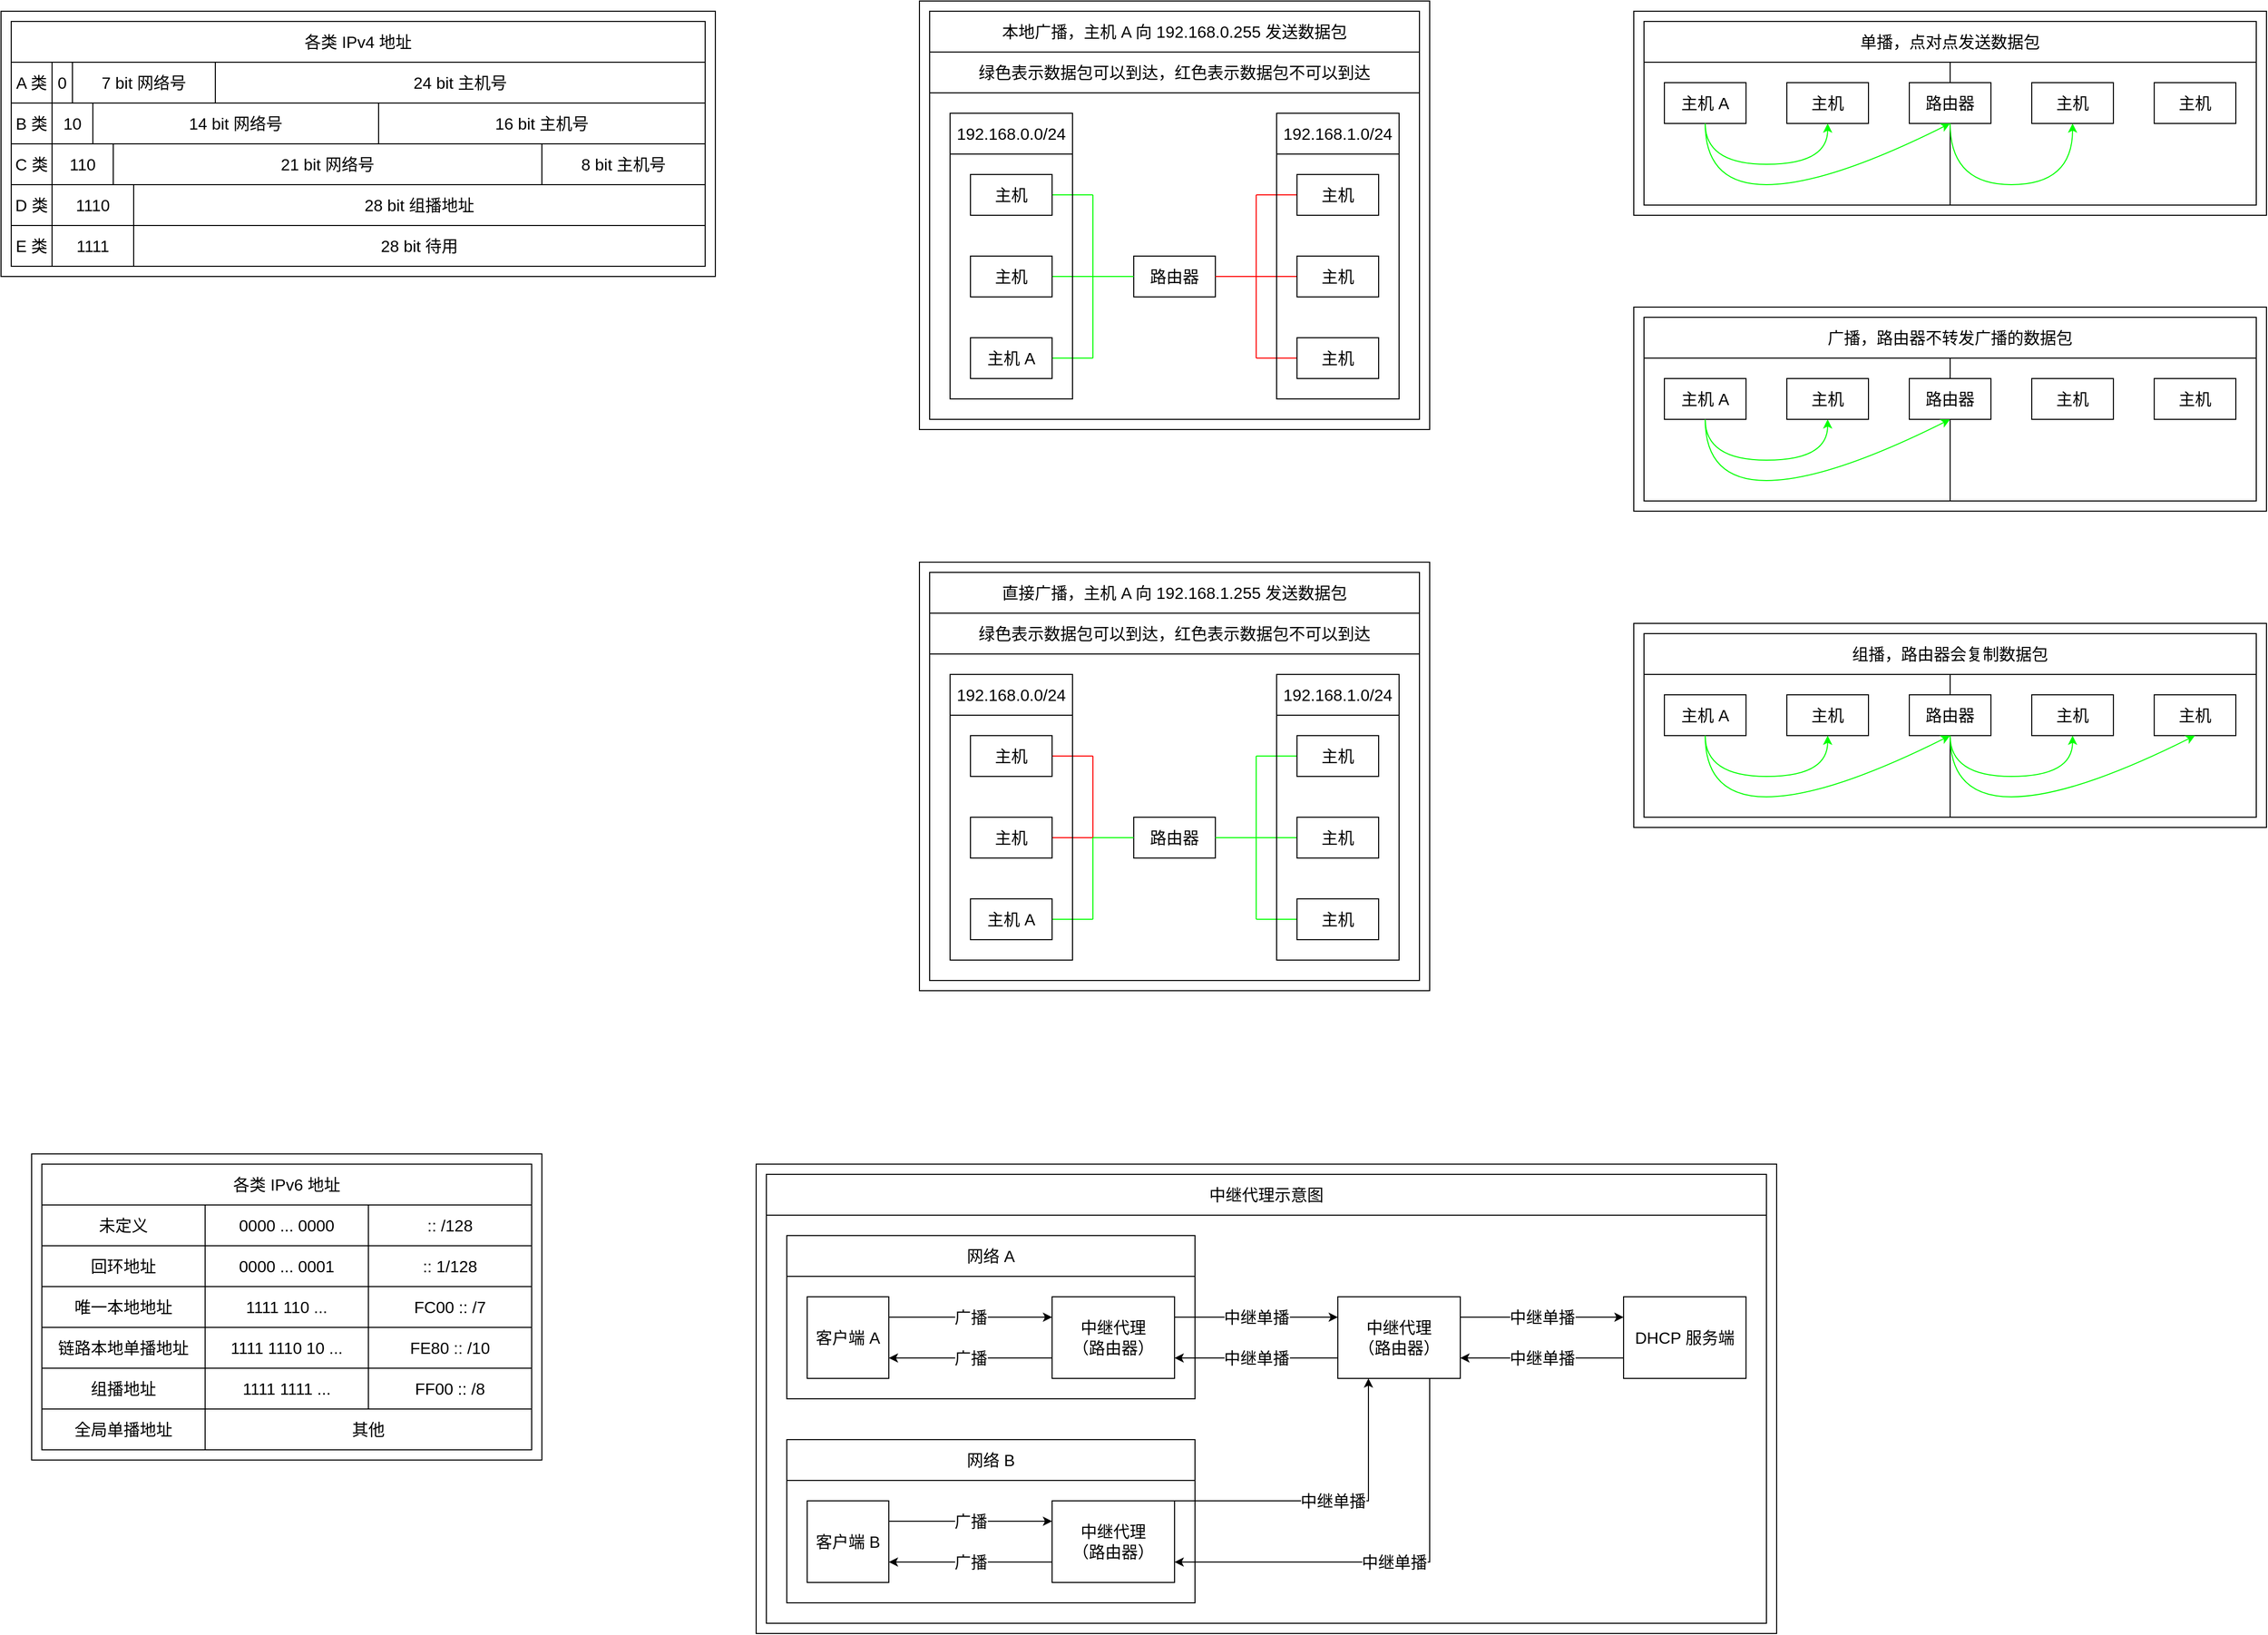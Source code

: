 <mxfile version="17.4.2" type="device"><diagram id="GhtB-NAzL1itoP4KqRlL" name="第 1 页"><mxGraphModel dx="3520" dy="2108" grid="1" gridSize="10" guides="0" tooltips="1" connect="1" arrows="0" fold="1" page="1" pageScale="1" pageWidth="827" pageHeight="1169" math="0" shadow="0"><root><mxCell id="0"/><mxCell id="1" parent="0"/><mxCell id="u9_zb3avpp84Uz7TT1_J-2" value="" style="group" vertex="1" connectable="0" parent="1"><mxGeometry x="190" y="220" width="700" height="260" as="geometry"/></mxCell><mxCell id="u9_zb3avpp84Uz7TT1_J-1" value="" style="rounded=0;whiteSpace=wrap;html=1;fillColor=none;container=0;" vertex="1" parent="u9_zb3avpp84Uz7TT1_J-2"><mxGeometry width="700" height="260" as="geometry"/></mxCell><mxCell id="EKINUsCX8zkzYCzQzWLF-9" value="0" style="rounded=0;whiteSpace=wrap;html=1;fontSize=16;strokeColor=default;container=0;" parent="u9_zb3avpp84Uz7TT1_J-2" vertex="1"><mxGeometry x="50" y="50" width="20" height="40" as="geometry"/></mxCell><mxCell id="EKINUsCX8zkzYCzQzWLF-10" value="7 bit 网络号" style="rounded=0;whiteSpace=wrap;html=1;fontSize=16;strokeColor=default;container=0;" parent="u9_zb3avpp84Uz7TT1_J-2" vertex="1"><mxGeometry x="70" y="50" width="140" height="40" as="geometry"/></mxCell><mxCell id="EKINUsCX8zkzYCzQzWLF-11" value="24 bit 主机号" style="rounded=0;whiteSpace=wrap;html=1;fontSize=16;strokeColor=default;container=0;" parent="u9_zb3avpp84Uz7TT1_J-2" vertex="1"><mxGeometry x="210" y="50" width="480" height="40" as="geometry"/></mxCell><mxCell id="EKINUsCX8zkzYCzQzWLF-12" value="10" style="rounded=0;whiteSpace=wrap;html=1;fontSize=16;strokeColor=default;align=center;container=0;" parent="u9_zb3avpp84Uz7TT1_J-2" vertex="1"><mxGeometry x="50" y="90" width="40" height="40" as="geometry"/></mxCell><mxCell id="EKINUsCX8zkzYCzQzWLF-13" value="14 bit 网络号" style="rounded=0;whiteSpace=wrap;html=1;fontSize=16;strokeColor=default;container=0;" parent="u9_zb3avpp84Uz7TT1_J-2" vertex="1"><mxGeometry x="90" y="90" width="280" height="40" as="geometry"/></mxCell><mxCell id="EKINUsCX8zkzYCzQzWLF-14" value="16 bit 主机号" style="rounded=0;whiteSpace=wrap;html=1;fontSize=16;strokeColor=default;container=0;" parent="u9_zb3avpp84Uz7TT1_J-2" vertex="1"><mxGeometry x="370" y="90" width="320" height="40" as="geometry"/></mxCell><mxCell id="EKINUsCX8zkzYCzQzWLF-15" value="110" style="rounded=0;whiteSpace=wrap;html=1;fontSize=16;strokeColor=default;align=center;container=0;" parent="u9_zb3avpp84Uz7TT1_J-2" vertex="1"><mxGeometry x="50" y="130" width="60" height="40" as="geometry"/></mxCell><mxCell id="EKINUsCX8zkzYCzQzWLF-16" value="1110" style="rounded=0;whiteSpace=wrap;html=1;fontSize=16;strokeColor=default;align=center;container=0;" parent="u9_zb3avpp84Uz7TT1_J-2" vertex="1"><mxGeometry x="50" y="170" width="80" height="40" as="geometry"/></mxCell><mxCell id="EKINUsCX8zkzYCzQzWLF-17" value="1111" style="rounded=0;whiteSpace=wrap;html=1;fontSize=16;strokeColor=default;align=center;container=0;" parent="u9_zb3avpp84Uz7TT1_J-2" vertex="1"><mxGeometry x="50" y="210" width="80" height="40" as="geometry"/></mxCell><mxCell id="EKINUsCX8zkzYCzQzWLF-18" value="21 bit 网络号" style="rounded=0;whiteSpace=wrap;html=1;fontSize=16;strokeColor=default;container=0;" parent="u9_zb3avpp84Uz7TT1_J-2" vertex="1"><mxGeometry x="110" y="130" width="420" height="40" as="geometry"/></mxCell><mxCell id="EKINUsCX8zkzYCzQzWLF-19" value="8 bit 主机号" style="rounded=0;whiteSpace=wrap;html=1;fontSize=16;strokeColor=default;container=0;" parent="u9_zb3avpp84Uz7TT1_J-2" vertex="1"><mxGeometry x="530" y="130" width="160" height="40" as="geometry"/></mxCell><mxCell id="EKINUsCX8zkzYCzQzWLF-20" value="28 bit 组播地址" style="rounded=0;whiteSpace=wrap;html=1;fontSize=16;strokeColor=default;container=0;" parent="u9_zb3avpp84Uz7TT1_J-2" vertex="1"><mxGeometry x="130" y="170" width="560" height="40" as="geometry"/></mxCell><mxCell id="EKINUsCX8zkzYCzQzWLF-21" value="28 bit 待用" style="rounded=0;whiteSpace=wrap;html=1;fontSize=16;strokeColor=default;container=0;" parent="u9_zb3avpp84Uz7TT1_J-2" vertex="1"><mxGeometry x="130" y="210" width="560" height="40" as="geometry"/></mxCell><mxCell id="EKINUsCX8zkzYCzQzWLF-22" value="&lt;span style=&quot;text-align: left&quot;&gt;各类 IPv4 地址&lt;/span&gt;" style="rounded=0;whiteSpace=wrap;html=1;fontSize=16;strokeColor=default;container=0;" parent="u9_zb3avpp84Uz7TT1_J-2" vertex="1"><mxGeometry x="10" y="10" width="680" height="40" as="geometry"/></mxCell><mxCell id="EKINUsCX8zkzYCzQzWLF-23" value="A 类" style="rounded=0;whiteSpace=wrap;html=1;fontSize=16;strokeColor=default;container=0;" parent="u9_zb3avpp84Uz7TT1_J-2" vertex="1"><mxGeometry x="10" y="50" width="40" height="40" as="geometry"/></mxCell><mxCell id="EKINUsCX8zkzYCzQzWLF-24" value="B 类" style="rounded=0;whiteSpace=wrap;html=1;fontSize=16;strokeColor=default;container=0;" parent="u9_zb3avpp84Uz7TT1_J-2" vertex="1"><mxGeometry x="10" y="90" width="40" height="40" as="geometry"/></mxCell><mxCell id="EKINUsCX8zkzYCzQzWLF-25" value="C 类" style="rounded=0;whiteSpace=wrap;html=1;fontSize=16;strokeColor=default;container=0;" parent="u9_zb3avpp84Uz7TT1_J-2" vertex="1"><mxGeometry x="10" y="130" width="40" height="40" as="geometry"/></mxCell><mxCell id="EKINUsCX8zkzYCzQzWLF-26" value="D 类" style="rounded=0;whiteSpace=wrap;html=1;fontSize=16;strokeColor=default;container=0;" parent="u9_zb3avpp84Uz7TT1_J-2" vertex="1"><mxGeometry x="10" y="170" width="40" height="40" as="geometry"/></mxCell><mxCell id="EKINUsCX8zkzYCzQzWLF-27" value="E 类" style="rounded=0;whiteSpace=wrap;html=1;fontSize=16;strokeColor=default;container=0;" parent="u9_zb3avpp84Uz7TT1_J-2" vertex="1"><mxGeometry x="10" y="210" width="40" height="40" as="geometry"/></mxCell><mxCell id="u9_zb3avpp84Uz7TT1_J-5" value="" style="group" vertex="1" connectable="0" parent="1"><mxGeometry x="1090" y="760" width="500" height="420" as="geometry"/></mxCell><mxCell id="p5-2eFmYtfM7ik7NaXaI-18" value="" style="group;strokeColor=default;container=0;" parent="u9_zb3avpp84Uz7TT1_J-5" vertex="1" connectable="0"><mxGeometry x="10" y="10" width="480" height="400" as="geometry"/></mxCell><mxCell id="u9_zb3avpp84Uz7TT1_J-4" value="" style="rounded=0;whiteSpace=wrap;html=1;fillColor=none;container=0;" vertex="1" parent="u9_zb3avpp84Uz7TT1_J-5"><mxGeometry width="500" height="420" as="geometry"/></mxCell><mxCell id="8t263vGq06jcZ-p4X28M-46" value="路由器" style="rounded=0;whiteSpace=wrap;html=1;fontSize=16;strokeColor=default;fillColor=default;container=0;" parent="u9_zb3avpp84Uz7TT1_J-5" vertex="1"><mxGeometry x="210" y="250" width="80" height="40" as="geometry"/></mxCell><mxCell id="8t263vGq06jcZ-p4X28M-47" value="" style="endArrow=none;html=1;rounded=0;fontSize=16;strokeColor=#FF0000;" parent="u9_zb3avpp84Uz7TT1_J-5" edge="1"><mxGeometry width="50" height="50" relative="1" as="geometry"><mxPoint x="170" y="270" as="sourcePoint"/><mxPoint x="170" y="190" as="targetPoint"/></mxGeometry></mxCell><mxCell id="8t263vGq06jcZ-p4X28M-48" value="" style="endArrow=none;html=1;rounded=0;fontSize=16;entryX=0;entryY=0.5;entryDx=0;entryDy=0;strokeColor=#00FF00;" parent="u9_zb3avpp84Uz7TT1_J-5" edge="1"><mxGeometry width="50" height="50" relative="1" as="geometry"><mxPoint x="330" y="270" as="sourcePoint"/><mxPoint x="370" y="270" as="targetPoint"/></mxGeometry></mxCell><mxCell id="8t263vGq06jcZ-p4X28M-49" value="" style="endArrow=none;html=1;rounded=0;fontSize=16;strokeColor=#FF0000;" parent="u9_zb3avpp84Uz7TT1_J-5" edge="1"><mxGeometry width="50" height="50" relative="1" as="geometry"><mxPoint x="130" y="190" as="sourcePoint"/><mxPoint x="170" y="190" as="targetPoint"/></mxGeometry></mxCell><mxCell id="8t263vGq06jcZ-p4X28M-50" value="" style="endArrow=none;html=1;rounded=0;fontSize=16;strokeColor=#00FF00;" parent="u9_zb3avpp84Uz7TT1_J-5" edge="1"><mxGeometry width="50" height="50" relative="1" as="geometry"><mxPoint x="330" y="190" as="sourcePoint"/><mxPoint x="370" y="190" as="targetPoint"/></mxGeometry></mxCell><mxCell id="8t263vGq06jcZ-p4X28M-51" value="" style="endArrow=none;html=1;rounded=0;fontSize=16;strokeColor=#00FF00;" parent="u9_zb3avpp84Uz7TT1_J-5" edge="1"><mxGeometry width="50" height="50" relative="1" as="geometry"><mxPoint x="330" y="350" as="sourcePoint"/><mxPoint x="370" y="350" as="targetPoint"/></mxGeometry></mxCell><mxCell id="8t263vGq06jcZ-p4X28M-52" value="" style="endArrow=none;html=1;rounded=0;fontSize=16;strokeColor=#00FF00;" parent="u9_zb3avpp84Uz7TT1_J-5" edge="1"><mxGeometry width="50" height="50" relative="1" as="geometry"><mxPoint x="330" y="350" as="sourcePoint"/><mxPoint x="330" y="190" as="targetPoint"/></mxGeometry></mxCell><mxCell id="8t263vGq06jcZ-p4X28M-53" value="" style="endArrow=none;html=1;rounded=0;fontSize=16;strokeColor=#FF0000;" parent="u9_zb3avpp84Uz7TT1_J-5" edge="1"><mxGeometry width="50" height="50" relative="1" as="geometry"><mxPoint x="130" y="270" as="sourcePoint"/><mxPoint x="170" y="270" as="targetPoint"/></mxGeometry></mxCell><mxCell id="8t263vGq06jcZ-p4X28M-54" value="" style="endArrow=none;html=1;rounded=0;fontSize=16;strokeColor=#00FF00;" parent="u9_zb3avpp84Uz7TT1_J-5" edge="1"><mxGeometry width="50" height="50" relative="1" as="geometry"><mxPoint x="130" y="350" as="sourcePoint"/><mxPoint x="170" y="350" as="targetPoint"/></mxGeometry></mxCell><mxCell id="8t263vGq06jcZ-p4X28M-55" value="" style="endArrow=none;html=1;rounded=0;fontSize=16;strokeColor=#00FF00;" parent="u9_zb3avpp84Uz7TT1_J-5" edge="1"><mxGeometry width="50" height="50" relative="1" as="geometry"><mxPoint x="170" y="270" as="sourcePoint"/><mxPoint x="210" y="270" as="targetPoint"/></mxGeometry></mxCell><mxCell id="8t263vGq06jcZ-p4X28M-56" value="" style="endArrow=none;html=1;rounded=0;fontSize=16;strokeColor=#00FF00;" parent="u9_zb3avpp84Uz7TT1_J-5" edge="1"><mxGeometry width="50" height="50" relative="1" as="geometry"><mxPoint x="290" y="270" as="sourcePoint"/><mxPoint x="330" y="270" as="targetPoint"/></mxGeometry></mxCell><mxCell id="8t263vGq06jcZ-p4X28M-57" value="直接广播，主机 A 向&amp;nbsp;&lt;span style=&quot;text-align: left&quot;&gt;192.168.1.255&amp;nbsp;&lt;/span&gt;&lt;span style=&quot;text-align: left&quot;&gt;发送数据包&lt;/span&gt;" style="rounded=0;whiteSpace=wrap;html=1;fontSize=16;strokeColor=default;fillColor=default;container=0;" parent="u9_zb3avpp84Uz7TT1_J-5" vertex="1"><mxGeometry x="10" y="10" width="480" height="40" as="geometry"/></mxCell><mxCell id="8t263vGq06jcZ-p4X28M-58" value="&lt;span&gt;绿色表示数据包可以到达，红色表示数据包不可以到达&lt;/span&gt;" style="rounded=0;whiteSpace=wrap;html=1;fontSize=16;strokeColor=default;fillColor=default;container=0;" parent="u9_zb3avpp84Uz7TT1_J-5" vertex="1"><mxGeometry x="10" y="50" width="480" height="40" as="geometry"/></mxCell><mxCell id="8t263vGq06jcZ-p4X28M-59" value="" style="group;strokeColor=default;container=0;" parent="u9_zb3avpp84Uz7TT1_J-5" vertex="1" connectable="0"><mxGeometry x="30" y="110" width="120" height="280" as="geometry"/></mxCell><mxCell id="8t263vGq06jcZ-p4X28M-65" value="" style="group;strokeColor=default;container=0;" parent="u9_zb3avpp84Uz7TT1_J-5" vertex="1" connectable="0"><mxGeometry x="350" y="110" width="120" height="280" as="geometry"/></mxCell><mxCell id="8t263vGq06jcZ-p4X28M-71" value="" style="endArrow=none;html=1;rounded=0;fontSize=16;strokeColor=#000000;" parent="u9_zb3avpp84Uz7TT1_J-5" edge="1"><mxGeometry width="50" height="50" relative="1" as="geometry"><mxPoint x="170" y="410" as="sourcePoint"/><mxPoint x="330" y="410" as="targetPoint"/></mxGeometry></mxCell><mxCell id="8t263vGq06jcZ-p4X28M-72" value="" style="endArrow=none;html=1;rounded=0;fontSize=16;strokeColor=#00FF00;" parent="u9_zb3avpp84Uz7TT1_J-5" edge="1"><mxGeometry width="50" height="50" relative="1" as="geometry"><mxPoint x="170" y="350" as="sourcePoint"/><mxPoint x="170" y="270" as="targetPoint"/></mxGeometry></mxCell><mxCell id="8t263vGq06jcZ-p4X28M-60" value="主机 A" style="rounded=0;whiteSpace=wrap;html=1;fontSize=16;strokeColor=default;fillColor=default;container=0;" parent="u9_zb3avpp84Uz7TT1_J-5" vertex="1"><mxGeometry x="50" y="330" width="80" height="40" as="geometry"/></mxCell><mxCell id="8t263vGq06jcZ-p4X28M-61" value="主机" style="rounded=0;whiteSpace=wrap;html=1;fontSize=16;strokeColor=default;fillColor=default;container=0;" parent="u9_zb3avpp84Uz7TT1_J-5" vertex="1"><mxGeometry x="50" y="250" width="80" height="40" as="geometry"/></mxCell><mxCell id="8t263vGq06jcZ-p4X28M-62" value="主机" style="rounded=0;whiteSpace=wrap;html=1;fontSize=16;strokeColor=default;fillColor=default;container=0;" parent="u9_zb3avpp84Uz7TT1_J-5" vertex="1"><mxGeometry x="50" y="170" width="80" height="40" as="geometry"/></mxCell><mxCell id="8t263vGq06jcZ-p4X28M-63" value="&lt;span style=&quot;text-align: left&quot;&gt;192.168.0.0/24&lt;/span&gt;" style="rounded=0;whiteSpace=wrap;html=1;fontSize=16;strokeColor=default;fillColor=default;container=0;" parent="u9_zb3avpp84Uz7TT1_J-5" vertex="1"><mxGeometry x="30" y="110" width="120" height="40" as="geometry"/></mxCell><mxCell id="8t263vGq06jcZ-p4X28M-64" value="" style="endArrow=none;html=1;rounded=0;fontSize=16;strokeColor=#000000;" parent="u9_zb3avpp84Uz7TT1_J-5" edge="1"><mxGeometry width="50" height="50" relative="1" as="geometry"><mxPoint x="50" y="390" as="sourcePoint"/><mxPoint x="130" y="390" as="targetPoint"/></mxGeometry></mxCell><mxCell id="8t263vGq06jcZ-p4X28M-66" value="主机" style="rounded=0;whiteSpace=wrap;html=1;fontSize=16;strokeColor=default;fillColor=default;container=0;" parent="u9_zb3avpp84Uz7TT1_J-5" vertex="1"><mxGeometry x="370" y="170" width="80" height="40" as="geometry"/></mxCell><mxCell id="8t263vGq06jcZ-p4X28M-67" value="主机" style="rounded=0;whiteSpace=wrap;html=1;fontSize=16;strokeColor=default;fillColor=default;container=0;" parent="u9_zb3avpp84Uz7TT1_J-5" vertex="1"><mxGeometry x="370" y="330" width="80" height="40" as="geometry"/></mxCell><mxCell id="8t263vGq06jcZ-p4X28M-68" value="主机" style="rounded=0;whiteSpace=wrap;html=1;fontSize=16;strokeColor=default;fillColor=default;container=0;" parent="u9_zb3avpp84Uz7TT1_J-5" vertex="1"><mxGeometry x="370" y="250" width="80" height="40" as="geometry"/></mxCell><mxCell id="8t263vGq06jcZ-p4X28M-69" value="&lt;span style=&quot;text-align: left&quot;&gt;192.168.1.0/24&lt;/span&gt;" style="rounded=0;whiteSpace=wrap;html=1;fontSize=16;strokeColor=default;fillColor=default;container=0;" parent="u9_zb3avpp84Uz7TT1_J-5" vertex="1"><mxGeometry x="350" y="110" width="120" height="40" as="geometry"/></mxCell><mxCell id="8t263vGq06jcZ-p4X28M-70" value="" style="endArrow=none;html=1;rounded=0;fontSize=16;strokeColor=#000000;" parent="u9_zb3avpp84Uz7TT1_J-5" edge="1"><mxGeometry width="50" height="50" relative="1" as="geometry"><mxPoint x="370" y="390" as="sourcePoint"/><mxPoint x="450" y="390" as="targetPoint"/></mxGeometry></mxCell><mxCell id="u9_zb3avpp84Uz7TT1_J-6" value="" style="group" vertex="1" connectable="0" parent="1"><mxGeometry x="1090" y="210" width="500" height="420" as="geometry"/></mxCell><mxCell id="p5-2eFmYtfM7ik7NaXaI-17" value="" style="group;strokeColor=default;container=0;" parent="u9_zb3avpp84Uz7TT1_J-6" vertex="1" connectable="0"><mxGeometry x="10" y="10" width="480" height="400" as="geometry"/></mxCell><mxCell id="u9_zb3avpp84Uz7TT1_J-3" value="" style="rounded=0;whiteSpace=wrap;html=1;fillColor=none;container=0;" vertex="1" parent="u9_zb3avpp84Uz7TT1_J-6"><mxGeometry width="500" height="420" as="geometry"/></mxCell><mxCell id="8t263vGq06jcZ-p4X28M-10" value="路由器" style="rounded=0;whiteSpace=wrap;html=1;fontSize=16;strokeColor=default;fillColor=default;container=0;" parent="u9_zb3avpp84Uz7TT1_J-6" vertex="1"><mxGeometry x="210" y="250" width="80" height="40" as="geometry"/></mxCell><mxCell id="8t263vGq06jcZ-p4X28M-14" value="" style="endArrow=none;html=1;rounded=0;fontSize=16;strokeColor=#00FF00;" parent="u9_zb3avpp84Uz7TT1_J-6" edge="1"><mxGeometry width="50" height="50" relative="1" as="geometry"><mxPoint x="170" y="350" as="sourcePoint"/><mxPoint x="170" y="190" as="targetPoint"/></mxGeometry></mxCell><mxCell id="8t263vGq06jcZ-p4X28M-19" value="" style="endArrow=none;html=1;rounded=0;fontSize=16;entryX=0;entryY=0.5;entryDx=0;entryDy=0;strokeColor=#FF0000;" parent="u9_zb3avpp84Uz7TT1_J-6" edge="1"><mxGeometry width="50" height="50" relative="1" as="geometry"><mxPoint x="330" y="270" as="sourcePoint"/><mxPoint x="370" y="270" as="targetPoint"/></mxGeometry></mxCell><mxCell id="8t263vGq06jcZ-p4X28M-20" value="" style="endArrow=none;html=1;rounded=0;fontSize=16;strokeColor=#00FF00;" parent="u9_zb3avpp84Uz7TT1_J-6" edge="1"><mxGeometry width="50" height="50" relative="1" as="geometry"><mxPoint x="130" y="190" as="sourcePoint"/><mxPoint x="170" y="190" as="targetPoint"/></mxGeometry></mxCell><mxCell id="8t263vGq06jcZ-p4X28M-21" value="" style="endArrow=none;html=1;rounded=0;fontSize=16;strokeColor=#FF0000;" parent="u9_zb3avpp84Uz7TT1_J-6" edge="1"><mxGeometry width="50" height="50" relative="1" as="geometry"><mxPoint x="330" y="190" as="sourcePoint"/><mxPoint x="370" y="190" as="targetPoint"/></mxGeometry></mxCell><mxCell id="8t263vGq06jcZ-p4X28M-22" value="" style="endArrow=none;html=1;rounded=0;fontSize=16;strokeColor=#FF0000;" parent="u9_zb3avpp84Uz7TT1_J-6" edge="1"><mxGeometry width="50" height="50" relative="1" as="geometry"><mxPoint x="330" y="350" as="sourcePoint"/><mxPoint x="370" y="350" as="targetPoint"/></mxGeometry></mxCell><mxCell id="8t263vGq06jcZ-p4X28M-23" value="" style="endArrow=none;html=1;rounded=0;fontSize=16;strokeColor=#FF0000;" parent="u9_zb3avpp84Uz7TT1_J-6" edge="1"><mxGeometry width="50" height="50" relative="1" as="geometry"><mxPoint x="330" y="350" as="sourcePoint"/><mxPoint x="330" y="190" as="targetPoint"/></mxGeometry></mxCell><mxCell id="8t263vGq06jcZ-p4X28M-24" value="" style="endArrow=none;html=1;rounded=0;fontSize=16;strokeColor=#00FF00;" parent="u9_zb3avpp84Uz7TT1_J-6" edge="1"><mxGeometry width="50" height="50" relative="1" as="geometry"><mxPoint x="130" y="270" as="sourcePoint"/><mxPoint x="170" y="270" as="targetPoint"/></mxGeometry></mxCell><mxCell id="8t263vGq06jcZ-p4X28M-25" value="" style="endArrow=none;html=1;rounded=0;fontSize=16;strokeColor=#00FF00;" parent="u9_zb3avpp84Uz7TT1_J-6" edge="1"><mxGeometry width="50" height="50" relative="1" as="geometry"><mxPoint x="130" y="350" as="sourcePoint"/><mxPoint x="170" y="350" as="targetPoint"/></mxGeometry></mxCell><mxCell id="8t263vGq06jcZ-p4X28M-26" value="" style="endArrow=none;html=1;rounded=0;fontSize=16;strokeColor=#00FF00;" parent="u9_zb3avpp84Uz7TT1_J-6" edge="1"><mxGeometry width="50" height="50" relative="1" as="geometry"><mxPoint x="170" y="270" as="sourcePoint"/><mxPoint x="210" y="270" as="targetPoint"/></mxGeometry></mxCell><mxCell id="8t263vGq06jcZ-p4X28M-27" value="" style="endArrow=none;html=1;rounded=0;fontSize=16;strokeColor=#FF0000;" parent="u9_zb3avpp84Uz7TT1_J-6" edge="1"><mxGeometry width="50" height="50" relative="1" as="geometry"><mxPoint x="290" y="270" as="sourcePoint"/><mxPoint x="330" y="270" as="targetPoint"/></mxGeometry></mxCell><mxCell id="8t263vGq06jcZ-p4X28M-29" value="本地广播，主机 A 向&amp;nbsp;&lt;span style=&quot;text-align: left&quot;&gt;192.168.0.255&amp;nbsp;&lt;/span&gt;&lt;span style=&quot;text-align: left&quot;&gt;发送数据包&lt;/span&gt;" style="rounded=0;whiteSpace=wrap;html=1;fontSize=16;strokeColor=default;fillColor=default;container=0;" parent="u9_zb3avpp84Uz7TT1_J-6" vertex="1"><mxGeometry x="10" y="10" width="480" height="40" as="geometry"/></mxCell><mxCell id="8t263vGq06jcZ-p4X28M-35" value="&lt;span&gt;绿色表示数据包可以到达，红色表示数据包不可以到达&lt;/span&gt;" style="rounded=0;whiteSpace=wrap;html=1;fontSize=16;strokeColor=default;fillColor=default;container=0;" parent="u9_zb3avpp84Uz7TT1_J-6" vertex="1"><mxGeometry x="10" y="50" width="480" height="40" as="geometry"/></mxCell><mxCell id="8t263vGq06jcZ-p4X28M-40" value="" style="group;strokeColor=default;container=0;" parent="u9_zb3avpp84Uz7TT1_J-6" vertex="1" connectable="0"><mxGeometry x="30" y="110" width="120" height="280" as="geometry"/></mxCell><mxCell id="8t263vGq06jcZ-p4X28M-41" value="" style="group;strokeColor=default;container=0;" parent="u9_zb3avpp84Uz7TT1_J-6" vertex="1" connectable="0"><mxGeometry x="350" y="110" width="120" height="280" as="geometry"/></mxCell><mxCell id="8t263vGq06jcZ-p4X28M-7" value="主机 A" style="rounded=0;whiteSpace=wrap;html=1;fontSize=16;strokeColor=default;fillColor=default;container=0;" parent="u9_zb3avpp84Uz7TT1_J-6" vertex="1"><mxGeometry x="50" y="330" width="80" height="40" as="geometry"/></mxCell><mxCell id="8t263vGq06jcZ-p4X28M-8" value="主机" style="rounded=0;whiteSpace=wrap;html=1;fontSize=16;strokeColor=default;fillColor=default;container=0;" parent="u9_zb3avpp84Uz7TT1_J-6" vertex="1"><mxGeometry x="50" y="250" width="80" height="40" as="geometry"/></mxCell><mxCell id="8t263vGq06jcZ-p4X28M-9" value="主机" style="rounded=0;whiteSpace=wrap;html=1;fontSize=16;strokeColor=default;fillColor=default;container=0;" parent="u9_zb3avpp84Uz7TT1_J-6" vertex="1"><mxGeometry x="50" y="170" width="80" height="40" as="geometry"/></mxCell><mxCell id="8t263vGq06jcZ-p4X28M-36" value="&lt;span style=&quot;text-align: left&quot;&gt;192.168.0.0/24&lt;/span&gt;" style="rounded=0;whiteSpace=wrap;html=1;fontSize=16;strokeColor=default;fillColor=default;container=0;" parent="u9_zb3avpp84Uz7TT1_J-6" vertex="1"><mxGeometry x="30" y="110" width="120" height="40" as="geometry"/></mxCell><mxCell id="8t263vGq06jcZ-p4X28M-11" value="主机" style="rounded=0;whiteSpace=wrap;html=1;fontSize=16;strokeColor=default;fillColor=default;container=0;" parent="u9_zb3avpp84Uz7TT1_J-6" vertex="1"><mxGeometry x="370" y="170" width="80" height="40" as="geometry"/></mxCell><mxCell id="8t263vGq06jcZ-p4X28M-12" value="主机" style="rounded=0;whiteSpace=wrap;html=1;fontSize=16;strokeColor=default;fillColor=default;container=0;" parent="u9_zb3avpp84Uz7TT1_J-6" vertex="1"><mxGeometry x="370" y="330" width="80" height="40" as="geometry"/></mxCell><mxCell id="8t263vGq06jcZ-p4X28M-13" value="主机" style="rounded=0;whiteSpace=wrap;html=1;fontSize=16;strokeColor=default;fillColor=default;container=0;" parent="u9_zb3avpp84Uz7TT1_J-6" vertex="1"><mxGeometry x="370" y="250" width="80" height="40" as="geometry"/></mxCell><mxCell id="8t263vGq06jcZ-p4X28M-37" value="&lt;span style=&quot;text-align: left&quot;&gt;192.168.1.0/24&lt;/span&gt;" style="rounded=0;whiteSpace=wrap;html=1;fontSize=16;strokeColor=default;fillColor=default;container=0;" parent="u9_zb3avpp84Uz7TT1_J-6" vertex="1"><mxGeometry x="350" y="110" width="120" height="40" as="geometry"/></mxCell><mxCell id="u9_zb3avpp84Uz7TT1_J-10" value="" style="group" vertex="1" connectable="0" parent="1"><mxGeometry x="1790" y="220" width="620" height="200" as="geometry"/></mxCell><mxCell id="u9_zb3avpp84Uz7TT1_J-7" value="" style="rounded=0;whiteSpace=wrap;html=1;fillColor=none;container=0;" vertex="1" parent="u9_zb3avpp84Uz7TT1_J-10"><mxGeometry width="620" height="200" as="geometry"/></mxCell><mxCell id="p5-2eFmYtfM7ik7NaXaI-42" value="" style="endArrow=none;html=1;rounded=0;fontSize=16;strokeColor=#000000;" parent="u9_zb3avpp84Uz7TT1_J-10" edge="1"><mxGeometry width="50" height="50" relative="1" as="geometry"><mxPoint x="310" y="190" as="sourcePoint"/><mxPoint x="310" y="50" as="targetPoint"/></mxGeometry></mxCell><mxCell id="8t263vGq06jcZ-p4X28M-109" value="" style="group;strokeColor=default;container=0;" parent="u9_zb3avpp84Uz7TT1_J-10" vertex="1" connectable="0"><mxGeometry x="10" y="10" width="600" height="180" as="geometry"/></mxCell><mxCell id="8t263vGq06jcZ-p4X28M-74" value="主机 A" style="rounded=0;whiteSpace=wrap;html=1;fontSize=16;strokeColor=default;fillColor=default;container=0;" parent="u9_zb3avpp84Uz7TT1_J-10" vertex="1"><mxGeometry x="30" y="70" width="80" height="40" as="geometry"/></mxCell><mxCell id="8t263vGq06jcZ-p4X28M-75" value="主机" style="rounded=0;whiteSpace=wrap;html=1;fontSize=16;strokeColor=default;fillColor=default;container=0;" parent="u9_zb3avpp84Uz7TT1_J-10" vertex="1"><mxGeometry x="150" y="70" width="80" height="40" as="geometry"/></mxCell><mxCell id="8t263vGq06jcZ-p4X28M-76" value="路由器" style="rounded=0;whiteSpace=wrap;html=1;fontSize=16;strokeColor=default;fillColor=default;container=0;" parent="u9_zb3avpp84Uz7TT1_J-10" vertex="1"><mxGeometry x="270" y="70" width="80" height="40" as="geometry"/></mxCell><mxCell id="8t263vGq06jcZ-p4X28M-77" value="主机" style="rounded=0;whiteSpace=wrap;html=1;fontSize=16;strokeColor=default;fillColor=default;container=0;" parent="u9_zb3avpp84Uz7TT1_J-10" vertex="1"><mxGeometry x="390" y="70" width="80" height="40" as="geometry"/></mxCell><mxCell id="8t263vGq06jcZ-p4X28M-78" value="主机" style="rounded=0;whiteSpace=wrap;html=1;fontSize=16;strokeColor=default;fillColor=default;container=0;" parent="u9_zb3avpp84Uz7TT1_J-10" vertex="1"><mxGeometry x="510" y="70" width="80" height="40" as="geometry"/></mxCell><mxCell id="8t263vGq06jcZ-p4X28M-79" value="单播，点对点发送数据包" style="rounded=0;whiteSpace=wrap;html=1;fontSize=16;strokeColor=default;fillColor=default;container=0;" parent="u9_zb3avpp84Uz7TT1_J-10" vertex="1"><mxGeometry x="10" y="10" width="600" height="40" as="geometry"/></mxCell><mxCell id="8t263vGq06jcZ-p4X28M-80" value="" style="curved=1;endArrow=classic;html=1;rounded=0;fontSize=16;strokeColor=#00FF00;exitX=0.5;exitY=1;exitDx=0;exitDy=0;entryX=0.5;entryY=1;entryDx=0;entryDy=0;" parent="u9_zb3avpp84Uz7TT1_J-10" source="8t263vGq06jcZ-p4X28M-74" target="8t263vGq06jcZ-p4X28M-75" edge="1"><mxGeometry width="50" height="50" relative="1" as="geometry"><mxPoint x="160" y="200" as="sourcePoint"/><mxPoint x="500" y="150" as="targetPoint"/><Array as="points"><mxPoint x="70" y="150"/><mxPoint x="190" y="150"/></Array></mxGeometry></mxCell><mxCell id="8t263vGq06jcZ-p4X28M-81" value="" style="curved=1;endArrow=classic;html=1;rounded=0;fontSize=16;strokeColor=#00FF00;exitX=0.5;exitY=1;exitDx=0;exitDy=0;entryX=0.5;entryY=1;entryDx=0;entryDy=0;" parent="u9_zb3avpp84Uz7TT1_J-10" source="8t263vGq06jcZ-p4X28M-74" target="8t263vGq06jcZ-p4X28M-76" edge="1"><mxGeometry width="50" height="50" relative="1" as="geometry"><mxPoint x="70" y="130" as="sourcePoint"/><mxPoint x="190" y="130" as="targetPoint"/><Array as="points"><mxPoint x="70" y="170"/><mxPoint x="190" y="170"/></Array></mxGeometry></mxCell><mxCell id="8t263vGq06jcZ-p4X28M-82" value="" style="curved=1;endArrow=classic;html=1;rounded=0;fontSize=16;strokeColor=#00FF00;entryX=0.5;entryY=1;entryDx=0;entryDy=0;exitX=0.5;exitY=1;exitDx=0;exitDy=0;" parent="u9_zb3avpp84Uz7TT1_J-10" source="8t263vGq06jcZ-p4X28M-76" target="8t263vGq06jcZ-p4X28M-77" edge="1"><mxGeometry width="50" height="50" relative="1" as="geometry"><mxPoint x="310" y="110" as="sourcePoint"/><mxPoint x="430" y="110" as="targetPoint"/><Array as="points"><mxPoint x="310" y="170"/><mxPoint x="430" y="170"/></Array></mxGeometry></mxCell><mxCell id="u9_zb3avpp84Uz7TT1_J-11" value="" style="group" vertex="1" connectable="0" parent="1"><mxGeometry x="1790" y="510" width="620" height="200" as="geometry"/></mxCell><mxCell id="p5-2eFmYtfM7ik7NaXaI-43" value="" style="endArrow=none;html=1;rounded=0;fontSize=16;strokeColor=#000000;" parent="u9_zb3avpp84Uz7TT1_J-11" edge="1"><mxGeometry width="50" height="50" relative="1" as="geometry"><mxPoint x="310.0" y="190" as="sourcePoint"/><mxPoint x="310.0" y="50" as="targetPoint"/></mxGeometry></mxCell><mxCell id="8t263vGq06jcZ-p4X28M-108" value="" style="group;strokeColor=default;container=0;" parent="u9_zb3avpp84Uz7TT1_J-11" vertex="1" connectable="0"><mxGeometry x="10" y="10" width="600" height="180" as="geometry"/></mxCell><mxCell id="8t263vGq06jcZ-p4X28M-85" value="主机 A" style="rounded=0;whiteSpace=wrap;html=1;fontSize=16;strokeColor=default;fillColor=default;container=0;" parent="u9_zb3avpp84Uz7TT1_J-11" vertex="1"><mxGeometry x="30" y="70" width="80" height="40" as="geometry"/></mxCell><mxCell id="8t263vGq06jcZ-p4X28M-86" value="主机" style="rounded=0;whiteSpace=wrap;html=1;fontSize=16;strokeColor=default;fillColor=default;container=0;" parent="u9_zb3avpp84Uz7TT1_J-11" vertex="1"><mxGeometry x="150" y="70" width="80" height="40" as="geometry"/></mxCell><mxCell id="8t263vGq06jcZ-p4X28M-87" value="路由器" style="rounded=0;whiteSpace=wrap;html=1;fontSize=16;strokeColor=default;fillColor=default;container=0;" parent="u9_zb3avpp84Uz7TT1_J-11" vertex="1"><mxGeometry x="270" y="70" width="80" height="40" as="geometry"/></mxCell><mxCell id="8t263vGq06jcZ-p4X28M-88" value="主机" style="rounded=0;whiteSpace=wrap;html=1;fontSize=16;strokeColor=default;fillColor=default;container=0;" parent="u9_zb3avpp84Uz7TT1_J-11" vertex="1"><mxGeometry x="390" y="70" width="80" height="40" as="geometry"/></mxCell><mxCell id="8t263vGq06jcZ-p4X28M-89" value="主机" style="rounded=0;whiteSpace=wrap;html=1;fontSize=16;strokeColor=default;fillColor=default;container=0;" parent="u9_zb3avpp84Uz7TT1_J-11" vertex="1"><mxGeometry x="510" y="70" width="80" height="40" as="geometry"/></mxCell><mxCell id="8t263vGq06jcZ-p4X28M-90" value="广播，路由器不转发广播的数据包" style="rounded=0;whiteSpace=wrap;html=1;fontSize=16;strokeColor=default;fillColor=default;container=0;" parent="u9_zb3avpp84Uz7TT1_J-11" vertex="1"><mxGeometry x="10" y="10" width="600" height="40" as="geometry"/></mxCell><mxCell id="8t263vGq06jcZ-p4X28M-91" value="" style="curved=1;endArrow=classic;html=1;rounded=0;fontSize=16;strokeColor=#00FF00;exitX=0.5;exitY=1;exitDx=0;exitDy=0;entryX=0.5;entryY=1;entryDx=0;entryDy=0;" parent="u9_zb3avpp84Uz7TT1_J-11" source="8t263vGq06jcZ-p4X28M-85" target="8t263vGq06jcZ-p4X28M-86" edge="1"><mxGeometry width="50" height="50" relative="1" as="geometry"><mxPoint x="160" y="200" as="sourcePoint"/><mxPoint x="500" y="150" as="targetPoint"/><Array as="points"><mxPoint x="70" y="150"/><mxPoint x="190" y="150"/></Array></mxGeometry></mxCell><mxCell id="8t263vGq06jcZ-p4X28M-95" value="" style="curved=1;endArrow=classic;html=1;rounded=0;fontSize=16;strokeColor=#00FF00;exitX=0.5;exitY=1;exitDx=0;exitDy=0;entryX=0.5;entryY=1;entryDx=0;entryDy=0;" parent="u9_zb3avpp84Uz7TT1_J-11" source="8t263vGq06jcZ-p4X28M-85" target="8t263vGq06jcZ-p4X28M-87" edge="1"><mxGeometry width="50" height="50" relative="1" as="geometry"><mxPoint x="70" y="130" as="sourcePoint"/><mxPoint x="190" y="130" as="targetPoint"/><Array as="points"><mxPoint x="70" y="170"/><mxPoint x="190" y="170"/></Array></mxGeometry></mxCell><mxCell id="u9_zb3avpp84Uz7TT1_J-8" value="" style="rounded=0;whiteSpace=wrap;html=1;fillColor=none;container=0;" vertex="1" parent="u9_zb3avpp84Uz7TT1_J-11"><mxGeometry width="620" height="200" as="geometry"/></mxCell><mxCell id="u9_zb3avpp84Uz7TT1_J-12" value="" style="group" vertex="1" connectable="0" parent="1"><mxGeometry x="1790" y="820" width="620" height="200" as="geometry"/></mxCell><mxCell id="p5-2eFmYtfM7ik7NaXaI-22" value="" style="group;strokeColor=default;container=0;" parent="u9_zb3avpp84Uz7TT1_J-12" vertex="1" connectable="0"><mxGeometry x="10" y="10" width="600" height="180" as="geometry"/></mxCell><mxCell id="p5-2eFmYtfM7ik7NaXaI-44" value="" style="endArrow=none;html=1;rounded=0;fontSize=16;strokeColor=#000000;" parent="u9_zb3avpp84Uz7TT1_J-12" edge="1"><mxGeometry width="50" height="50" relative="1" as="geometry"><mxPoint x="310.0" y="190" as="sourcePoint"/><mxPoint x="310.0" y="50" as="targetPoint"/></mxGeometry></mxCell><mxCell id="8t263vGq06jcZ-p4X28M-96" value="主机 A" style="rounded=0;whiteSpace=wrap;html=1;fontSize=16;strokeColor=default;fillColor=default;container=0;" parent="u9_zb3avpp84Uz7TT1_J-12" vertex="1"><mxGeometry x="30" y="70" width="80" height="40" as="geometry"/></mxCell><mxCell id="8t263vGq06jcZ-p4X28M-97" value="主机" style="rounded=0;whiteSpace=wrap;html=1;fontSize=16;strokeColor=default;fillColor=default;container=0;" parent="u9_zb3avpp84Uz7TT1_J-12" vertex="1"><mxGeometry x="150" y="70" width="80" height="40" as="geometry"/></mxCell><mxCell id="8t263vGq06jcZ-p4X28M-98" value="路由器" style="rounded=0;whiteSpace=wrap;html=1;fontSize=16;strokeColor=default;fillColor=default;container=0;" parent="u9_zb3avpp84Uz7TT1_J-12" vertex="1"><mxGeometry x="270" y="70" width="80" height="40" as="geometry"/></mxCell><mxCell id="8t263vGq06jcZ-p4X28M-99" value="主机" style="rounded=0;whiteSpace=wrap;html=1;fontSize=16;strokeColor=default;fillColor=default;container=0;" parent="u9_zb3avpp84Uz7TT1_J-12" vertex="1"><mxGeometry x="390" y="70" width="80" height="40" as="geometry"/></mxCell><mxCell id="8t263vGq06jcZ-p4X28M-100" value="主机" style="rounded=0;whiteSpace=wrap;html=1;fontSize=16;strokeColor=default;fillColor=default;container=0;" parent="u9_zb3avpp84Uz7TT1_J-12" vertex="1"><mxGeometry x="510" y="70" width="80" height="40" as="geometry"/></mxCell><mxCell id="8t263vGq06jcZ-p4X28M-101" value="&lt;span style=&quot;text-align: left&quot;&gt;组播&lt;/span&gt;，路由器会复制数据包" style="rounded=0;whiteSpace=wrap;html=1;fontSize=16;strokeColor=default;fillColor=default;container=0;" parent="u9_zb3avpp84Uz7TT1_J-12" vertex="1"><mxGeometry x="10" y="10" width="600" height="40" as="geometry"/></mxCell><mxCell id="8t263vGq06jcZ-p4X28M-102" value="" style="curved=1;endArrow=classic;html=1;rounded=0;fontSize=16;strokeColor=#00FF00;exitX=0.5;exitY=1;exitDx=0;exitDy=0;entryX=0.5;entryY=1;entryDx=0;entryDy=0;" parent="u9_zb3avpp84Uz7TT1_J-12" source="8t263vGq06jcZ-p4X28M-96" target="8t263vGq06jcZ-p4X28M-97" edge="1"><mxGeometry width="50" height="50" relative="1" as="geometry"><mxPoint x="160" y="200" as="sourcePoint"/><mxPoint x="500" y="150" as="targetPoint"/><Array as="points"><mxPoint x="70" y="150"/><mxPoint x="190" y="150"/></Array></mxGeometry></mxCell><mxCell id="8t263vGq06jcZ-p4X28M-103" value="" style="endArrow=none;html=1;rounded=0;fontSize=16;strokeColor=#000000;" parent="u9_zb3avpp84Uz7TT1_J-12" edge="1"><mxGeometry width="50" height="50" relative="1" as="geometry"><mxPoint x="230" y="190" as="sourcePoint"/><mxPoint x="390" y="190" as="targetPoint"/></mxGeometry></mxCell><mxCell id="8t263vGq06jcZ-p4X28M-104" value="" style="curved=1;endArrow=classic;html=1;rounded=0;fontSize=16;strokeColor=#00FF00;exitX=0.5;exitY=1;exitDx=0;exitDy=0;entryX=0.5;entryY=1;entryDx=0;entryDy=0;" parent="u9_zb3avpp84Uz7TT1_J-12" source="8t263vGq06jcZ-p4X28M-96" target="8t263vGq06jcZ-p4X28M-98" edge="1"><mxGeometry width="50" height="50" relative="1" as="geometry"><mxPoint x="70" y="130" as="sourcePoint"/><mxPoint x="190" y="130" as="targetPoint"/><Array as="points"><mxPoint x="70" y="170"/><mxPoint x="190" y="170"/></Array></mxGeometry></mxCell><mxCell id="8t263vGq06jcZ-p4X28M-105" value="" style="curved=1;endArrow=classic;html=1;rounded=0;fontSize=16;strokeColor=#00FF00;entryX=0.5;entryY=1;entryDx=0;entryDy=0;exitX=0.5;exitY=1;exitDx=0;exitDy=0;" parent="u9_zb3avpp84Uz7TT1_J-12" source="8t263vGq06jcZ-p4X28M-98" target="8t263vGq06jcZ-p4X28M-99" edge="1"><mxGeometry width="50" height="50" relative="1" as="geometry"><mxPoint x="310" y="110" as="sourcePoint"/><mxPoint x="430" y="110" as="targetPoint"/><Array as="points"><mxPoint x="310" y="150"/><mxPoint x="430" y="150"/></Array></mxGeometry></mxCell><mxCell id="8t263vGq06jcZ-p4X28M-106" value="" style="curved=1;endArrow=classic;html=1;rounded=0;fontSize=16;strokeColor=#00FF00;exitX=0.5;exitY=1;exitDx=0;exitDy=0;entryX=0.5;entryY=1;entryDx=0;entryDy=0;" parent="u9_zb3avpp84Uz7TT1_J-12" source="8t263vGq06jcZ-p4X28M-98" target="8t263vGq06jcZ-p4X28M-100" edge="1"><mxGeometry width="50" height="50" relative="1" as="geometry"><mxPoint x="330" y="120" as="sourcePoint"/><mxPoint x="550" y="110" as="targetPoint"/><Array as="points"><mxPoint x="310" y="170"/><mxPoint x="430" y="170"/></Array></mxGeometry></mxCell><mxCell id="u9_zb3avpp84Uz7TT1_J-9" value="" style="rounded=0;whiteSpace=wrap;html=1;fillColor=none;container=0;" vertex="1" parent="u9_zb3avpp84Uz7TT1_J-12"><mxGeometry width="620" height="200" as="geometry"/></mxCell><mxCell id="u9_zb3avpp84Uz7TT1_J-15" value="" style="group" vertex="1" connectable="0" parent="1"><mxGeometry x="220" y="1340" width="500" height="300" as="geometry"/></mxCell><mxCell id="u9_zb3avpp84Uz7TT1_J-13" value="" style="rounded=0;whiteSpace=wrap;html=1;fillColor=none;container=0;" vertex="1" parent="u9_zb3avpp84Uz7TT1_J-15"><mxGeometry width="500" height="300" as="geometry"/></mxCell><mxCell id="p5-2eFmYtfM7ik7NaXaI-55" value="各类 IPv6 地址" style="rounded=0;whiteSpace=wrap;html=1;fontSize=16;strokeColor=default;fillColor=default;container=0;" parent="u9_zb3avpp84Uz7TT1_J-15" vertex="1"><mxGeometry x="10" y="10" width="480" height="40" as="geometry"/></mxCell><mxCell id="p5-2eFmYtfM7ik7NaXaI-56" value="未定义" style="rounded=0;whiteSpace=wrap;html=1;fontSize=16;strokeColor=default;fillColor=default;container=0;" parent="u9_zb3avpp84Uz7TT1_J-15" vertex="1"><mxGeometry x="10" y="50" width="160" height="40" as="geometry"/></mxCell><mxCell id="p5-2eFmYtfM7ik7NaXaI-57" value="0000 ... 0000" style="rounded=0;whiteSpace=wrap;html=1;fontSize=16;strokeColor=default;fillColor=default;container=0;" parent="u9_zb3avpp84Uz7TT1_J-15" vertex="1"><mxGeometry x="170" y="50" width="160" height="40" as="geometry"/></mxCell><mxCell id="p5-2eFmYtfM7ik7NaXaI-58" value="回环地址" style="rounded=0;whiteSpace=wrap;html=1;fontSize=16;strokeColor=default;fillColor=default;container=0;" parent="u9_zb3avpp84Uz7TT1_J-15" vertex="1"><mxGeometry x="10" y="90" width="160" height="40" as="geometry"/></mxCell><mxCell id="p5-2eFmYtfM7ik7NaXaI-59" value="&lt;span&gt;组播地址&lt;/span&gt;" style="rounded=0;whiteSpace=wrap;html=1;fontSize=16;strokeColor=default;fillColor=default;container=0;" parent="u9_zb3avpp84Uz7TT1_J-15" vertex="1"><mxGeometry x="10" y="210" width="160" height="40" as="geometry"/></mxCell><mxCell id="p5-2eFmYtfM7ik7NaXaI-60" value="全局单播地址" style="rounded=0;whiteSpace=wrap;html=1;fontSize=16;strokeColor=default;fillColor=default;container=0;" parent="u9_zb3avpp84Uz7TT1_J-15" vertex="1"><mxGeometry x="10" y="250" width="160" height="40" as="geometry"/></mxCell><mxCell id="p5-2eFmYtfM7ik7NaXaI-61" value="唯一本地地址" style="rounded=0;whiteSpace=wrap;html=1;fontSize=16;strokeColor=default;fillColor=default;container=0;" parent="u9_zb3avpp84Uz7TT1_J-15" vertex="1"><mxGeometry x="10" y="130" width="160" height="40" as="geometry"/></mxCell><mxCell id="p5-2eFmYtfM7ik7NaXaI-62" value="链路本地单播地址" style="rounded=0;whiteSpace=wrap;html=1;fontSize=16;strokeColor=default;fillColor=default;container=0;" parent="u9_zb3avpp84Uz7TT1_J-15" vertex="1"><mxGeometry x="10" y="170" width="160" height="40" as="geometry"/></mxCell><mxCell id="p5-2eFmYtfM7ik7NaXaI-64" value="0000 ... 0001" style="rounded=0;whiteSpace=wrap;html=1;fontSize=16;strokeColor=default;fillColor=default;container=0;" parent="u9_zb3avpp84Uz7TT1_J-15" vertex="1"><mxGeometry x="170" y="90" width="160" height="40" as="geometry"/></mxCell><mxCell id="p5-2eFmYtfM7ik7NaXaI-65" value="1111 110 ..." style="rounded=0;whiteSpace=wrap;html=1;fontSize=16;strokeColor=default;fillColor=default;container=0;" parent="u9_zb3avpp84Uz7TT1_J-15" vertex="1"><mxGeometry x="170" y="130" width="160" height="40" as="geometry"/></mxCell><mxCell id="p5-2eFmYtfM7ik7NaXaI-66" value="1111 1110 10 ..." style="rounded=0;whiteSpace=wrap;html=1;fontSize=16;strokeColor=default;fillColor=default;container=0;" parent="u9_zb3avpp84Uz7TT1_J-15" vertex="1"><mxGeometry x="170" y="170" width="160" height="40" as="geometry"/></mxCell><mxCell id="p5-2eFmYtfM7ik7NaXaI-67" value="1111 1111 ..." style="rounded=0;whiteSpace=wrap;html=1;fontSize=16;strokeColor=default;fillColor=default;container=0;" parent="u9_zb3avpp84Uz7TT1_J-15" vertex="1"><mxGeometry x="170" y="210" width="160" height="40" as="geometry"/></mxCell><mxCell id="p5-2eFmYtfM7ik7NaXaI-68" value="其他" style="rounded=0;whiteSpace=wrap;html=1;fontSize=16;strokeColor=default;fillColor=default;container=0;" parent="u9_zb3avpp84Uz7TT1_J-15" vertex="1"><mxGeometry x="170" y="250" width="320" height="40" as="geometry"/></mxCell><mxCell id="p5-2eFmYtfM7ik7NaXaI-69" value=":: /128" style="rounded=0;whiteSpace=wrap;html=1;fontSize=16;strokeColor=default;fillColor=default;container=0;" parent="u9_zb3avpp84Uz7TT1_J-15" vertex="1"><mxGeometry x="330" y="50" width="160" height="40" as="geometry"/></mxCell><mxCell id="p5-2eFmYtfM7ik7NaXaI-70" value=":: 1/128" style="rounded=0;whiteSpace=wrap;html=1;fontSize=16;strokeColor=default;fillColor=default;container=0;" parent="u9_zb3avpp84Uz7TT1_J-15" vertex="1"><mxGeometry x="330" y="90" width="160" height="40" as="geometry"/></mxCell><mxCell id="p5-2eFmYtfM7ik7NaXaI-71" value="FC00 :: /7" style="rounded=0;whiteSpace=wrap;html=1;fontSize=16;strokeColor=default;fillColor=default;container=0;" parent="u9_zb3avpp84Uz7TT1_J-15" vertex="1"><mxGeometry x="330" y="130" width="160" height="40" as="geometry"/></mxCell><mxCell id="p5-2eFmYtfM7ik7NaXaI-72" value="FE80 :: /10" style="rounded=0;whiteSpace=wrap;html=1;fontSize=16;strokeColor=default;fillColor=default;container=0;" parent="u9_zb3avpp84Uz7TT1_J-15" vertex="1"><mxGeometry x="330" y="170" width="160" height="40" as="geometry"/></mxCell><mxCell id="p5-2eFmYtfM7ik7NaXaI-73" value="FF00 :: /8" style="rounded=0;whiteSpace=wrap;html=1;fontSize=16;strokeColor=default;fillColor=default;container=0;" parent="u9_zb3avpp84Uz7TT1_J-15" vertex="1"><mxGeometry x="330" y="210" width="160" height="40" as="geometry"/></mxCell><mxCell id="u9_zb3avpp84Uz7TT1_J-18" value="" style="group" vertex="1" connectable="0" parent="1"><mxGeometry x="930" y="1350" width="1000" height="460" as="geometry"/></mxCell><mxCell id="w4HeVeGy6X2FaWY_38cq-76" value="" style="group;strokeColor=default;container=0;" parent="u9_zb3avpp84Uz7TT1_J-18" vertex="1" connectable="0"><mxGeometry x="10" y="10" width="980" height="440" as="geometry"/></mxCell><mxCell id="u9_zb3avpp84Uz7TT1_J-17" value="" style="rounded=0;whiteSpace=wrap;html=1;fillColor=none;container=0;" vertex="1" parent="u9_zb3avpp84Uz7TT1_J-18"><mxGeometry width="1000" height="460" as="geometry"/></mxCell><mxCell id="w4HeVeGy6X2FaWY_38cq-60" value="网络 A" style="rounded=0;whiteSpace=wrap;html=1;fontSize=16;strokeColor=default;fillColor=default;container=0;" parent="u9_zb3avpp84Uz7TT1_J-18" vertex="1"><mxGeometry x="30" y="70" width="400" height="40" as="geometry"/></mxCell><mxCell id="w4HeVeGy6X2FaWY_38cq-61" value="" style="rounded=0;whiteSpace=wrap;html=1;fontSize=16;strokeColor=default;fillColor=none;container=0;" parent="u9_zb3avpp84Uz7TT1_J-18" vertex="1"><mxGeometry x="30" y="110" width="400" height="120" as="geometry"/></mxCell><mxCell id="w4HeVeGy6X2FaWY_38cq-68" value="网络 B" style="rounded=0;whiteSpace=wrap;html=1;fontSize=16;strokeColor=default;fillColor=default;container=0;" parent="u9_zb3avpp84Uz7TT1_J-18" vertex="1"><mxGeometry x="30" y="270" width="400" height="40" as="geometry"/></mxCell><mxCell id="w4HeVeGy6X2FaWY_38cq-69" value="" style="rounded=0;whiteSpace=wrap;html=1;fontSize=16;strokeColor=default;fillColor=none;container=0;" parent="u9_zb3avpp84Uz7TT1_J-18" vertex="1"><mxGeometry x="30" y="310" width="400" height="120" as="geometry"/></mxCell><mxCell id="w4HeVeGy6X2FaWY_38cq-42" value="客户端 A" style="rounded=0;whiteSpace=wrap;html=1;fontSize=16;strokeColor=default;container=0;" parent="u9_zb3avpp84Uz7TT1_J-18" vertex="1"><mxGeometry x="50" y="130" width="80" height="80" as="geometry"/></mxCell><mxCell id="w4HeVeGy6X2FaWY_38cq-43" value="中继代理&lt;br&gt;（路由器）" style="rounded=0;whiteSpace=wrap;html=1;fontSize=16;strokeColor=default;container=0;" parent="u9_zb3avpp84Uz7TT1_J-18" vertex="1"><mxGeometry x="290" y="130" width="120" height="80" as="geometry"/></mxCell><mxCell id="w4HeVeGy6X2FaWY_38cq-44" value="中继代理&lt;br&gt;（路由器）" style="rounded=0;whiteSpace=wrap;html=1;fontSize=16;strokeColor=default;container=0;" parent="u9_zb3avpp84Uz7TT1_J-18" vertex="1"><mxGeometry x="570" y="130" width="120" height="80" as="geometry"/></mxCell><mxCell id="w4HeVeGy6X2FaWY_38cq-45" value="DHCP 服务端" style="rounded=0;whiteSpace=wrap;html=1;fontSize=16;strokeColor=default;container=0;" parent="u9_zb3avpp84Uz7TT1_J-18" vertex="1"><mxGeometry x="850" y="130" width="120" height="80" as="geometry"/></mxCell><mxCell id="w4HeVeGy6X2FaWY_38cq-46" value="" style="endArrow=classic;html=1;rounded=0;fontSize=16;exitX=1;exitY=0.25;exitDx=0;exitDy=0;entryX=0;entryY=0.25;entryDx=0;entryDy=0;" parent="u9_zb3avpp84Uz7TT1_J-18" source="w4HeVeGy6X2FaWY_38cq-42" target="w4HeVeGy6X2FaWY_38cq-43" edge="1"><mxGeometry width="50" height="50" relative="1" as="geometry"><mxPoint x="160" y="110" as="sourcePoint"/><mxPoint x="210" y="60" as="targetPoint"/></mxGeometry></mxCell><mxCell id="w4HeVeGy6X2FaWY_38cq-47" value="广播" style="edgeLabel;html=1;align=center;verticalAlign=middle;resizable=0;points=[];fontSize=16;container=0;" parent="w4HeVeGy6X2FaWY_38cq-46" vertex="1" connectable="0"><mxGeometry relative="1" as="geometry"><mxPoint as="offset"/></mxGeometry></mxCell><mxCell id="w4HeVeGy6X2FaWY_38cq-48" value="" style="endArrow=classic;html=1;rounded=0;fontSize=16;exitX=0;exitY=0.75;exitDx=0;exitDy=0;entryX=1;entryY=0.75;entryDx=0;entryDy=0;" parent="u9_zb3avpp84Uz7TT1_J-18" source="w4HeVeGy6X2FaWY_38cq-43" target="w4HeVeGy6X2FaWY_38cq-42" edge="1"><mxGeometry width="50" height="50" relative="1" as="geometry"><mxPoint x="140" y="140.0" as="sourcePoint"/><mxPoint x="260" y="140.0" as="targetPoint"/></mxGeometry></mxCell><mxCell id="w4HeVeGy6X2FaWY_38cq-49" value="广播" style="edgeLabel;html=1;align=center;verticalAlign=middle;resizable=0;points=[];fontSize=16;container=0;" parent="w4HeVeGy6X2FaWY_38cq-48" vertex="1" connectable="0"><mxGeometry relative="1" as="geometry"><mxPoint as="offset"/></mxGeometry></mxCell><mxCell id="w4HeVeGy6X2FaWY_38cq-50" value="" style="endArrow=classic;html=1;rounded=0;fontSize=16;exitX=1;exitY=0.25;exitDx=0;exitDy=0;entryX=0;entryY=0.25;entryDx=0;entryDy=0;" parent="u9_zb3avpp84Uz7TT1_J-18" source="w4HeVeGy6X2FaWY_38cq-43" target="w4HeVeGy6X2FaWY_38cq-44" edge="1"><mxGeometry width="50" height="50" relative="1" as="geometry"><mxPoint x="370" y="110.0" as="sourcePoint"/><mxPoint x="490" y="110.0" as="targetPoint"/></mxGeometry></mxCell><mxCell id="w4HeVeGy6X2FaWY_38cq-51" value="中继单播" style="edgeLabel;html=1;align=center;verticalAlign=middle;resizable=0;points=[];fontSize=16;container=0;" parent="w4HeVeGy6X2FaWY_38cq-50" vertex="1" connectable="0"><mxGeometry relative="1" as="geometry"><mxPoint as="offset"/></mxGeometry></mxCell><mxCell id="w4HeVeGy6X2FaWY_38cq-52" value="" style="endArrow=classic;html=1;rounded=0;fontSize=16;exitX=1;exitY=0.25;exitDx=0;exitDy=0;entryX=0;entryY=0.25;entryDx=0;entryDy=0;" parent="u9_zb3avpp84Uz7TT1_J-18" source="w4HeVeGy6X2FaWY_38cq-44" target="w4HeVeGy6X2FaWY_38cq-45" edge="1"><mxGeometry width="50" height="50" relative="1" as="geometry"><mxPoint x="420" y="140.0" as="sourcePoint"/><mxPoint x="580" y="140.0" as="targetPoint"/></mxGeometry></mxCell><mxCell id="w4HeVeGy6X2FaWY_38cq-53" value="中继单播" style="edgeLabel;html=1;align=center;verticalAlign=middle;resizable=0;points=[];fontSize=16;container=0;" parent="w4HeVeGy6X2FaWY_38cq-52" vertex="1" connectable="0"><mxGeometry relative="1" as="geometry"><mxPoint as="offset"/></mxGeometry></mxCell><mxCell id="w4HeVeGy6X2FaWY_38cq-54" value="" style="endArrow=classic;html=1;rounded=0;fontSize=16;exitX=0;exitY=0.75;exitDx=0;exitDy=0;entryX=1;entryY=0.75;entryDx=0;entryDy=0;" parent="u9_zb3avpp84Uz7TT1_J-18" source="w4HeVeGy6X2FaWY_38cq-45" target="w4HeVeGy6X2FaWY_38cq-44" edge="1"><mxGeometry width="50" height="50" relative="1" as="geometry"><mxPoint x="700" y="140.0" as="sourcePoint"/><mxPoint x="860" y="140.0" as="targetPoint"/></mxGeometry></mxCell><mxCell id="w4HeVeGy6X2FaWY_38cq-55" value="中继单播" style="edgeLabel;html=1;align=center;verticalAlign=middle;resizable=0;points=[];fontSize=16;container=0;" parent="w4HeVeGy6X2FaWY_38cq-54" vertex="1" connectable="0"><mxGeometry relative="1" as="geometry"><mxPoint as="offset"/></mxGeometry></mxCell><mxCell id="w4HeVeGy6X2FaWY_38cq-56" value="" style="endArrow=classic;html=1;rounded=0;fontSize=16;exitX=0;exitY=0.75;exitDx=0;exitDy=0;entryX=1;entryY=0.75;entryDx=0;entryDy=0;" parent="u9_zb3avpp84Uz7TT1_J-18" source="w4HeVeGy6X2FaWY_38cq-44" target="w4HeVeGy6X2FaWY_38cq-43" edge="1"><mxGeometry width="50" height="50" relative="1" as="geometry"><mxPoint x="860" y="220.0" as="sourcePoint"/><mxPoint x="700" y="220.0" as="targetPoint"/></mxGeometry></mxCell><mxCell id="w4HeVeGy6X2FaWY_38cq-57" value="中继单播" style="edgeLabel;html=1;align=center;verticalAlign=middle;resizable=0;points=[];fontSize=16;container=0;" parent="w4HeVeGy6X2FaWY_38cq-56" vertex="1" connectable="0"><mxGeometry relative="1" as="geometry"><mxPoint as="offset"/></mxGeometry></mxCell><mxCell id="w4HeVeGy6X2FaWY_38cq-62" value="客户端 B" style="rounded=0;whiteSpace=wrap;html=1;fontSize=16;strokeColor=default;container=0;" parent="u9_zb3avpp84Uz7TT1_J-18" vertex="1"><mxGeometry x="50" y="330" width="80" height="80" as="geometry"/></mxCell><mxCell id="w4HeVeGy6X2FaWY_38cq-63" value="中继代理&lt;br&gt;（路由器）" style="rounded=0;whiteSpace=wrap;html=1;fontSize=16;strokeColor=default;container=0;" parent="u9_zb3avpp84Uz7TT1_J-18" vertex="1"><mxGeometry x="290" y="330" width="120" height="80" as="geometry"/></mxCell><mxCell id="w4HeVeGy6X2FaWY_38cq-64" value="" style="endArrow=classic;html=1;rounded=0;fontSize=16;exitX=1;exitY=0.25;exitDx=0;exitDy=0;entryX=0;entryY=0.25;entryDx=0;entryDy=0;" parent="u9_zb3avpp84Uz7TT1_J-18" source="w4HeVeGy6X2FaWY_38cq-62" target="w4HeVeGy6X2FaWY_38cq-63" edge="1"><mxGeometry width="50" height="50" relative="1" as="geometry"><mxPoint x="160" y="310" as="sourcePoint"/><mxPoint x="210" y="260" as="targetPoint"/></mxGeometry></mxCell><mxCell id="w4HeVeGy6X2FaWY_38cq-65" value="广播" style="edgeLabel;html=1;align=center;verticalAlign=middle;resizable=0;points=[];fontSize=16;container=0;" parent="w4HeVeGy6X2FaWY_38cq-64" vertex="1" connectable="0"><mxGeometry relative="1" as="geometry"><mxPoint as="offset"/></mxGeometry></mxCell><mxCell id="w4HeVeGy6X2FaWY_38cq-66" value="" style="endArrow=classic;html=1;rounded=0;fontSize=16;exitX=0;exitY=0.75;exitDx=0;exitDy=0;entryX=1;entryY=0.75;entryDx=0;entryDy=0;" parent="u9_zb3avpp84Uz7TT1_J-18" source="w4HeVeGy6X2FaWY_38cq-63" target="w4HeVeGy6X2FaWY_38cq-62" edge="1"><mxGeometry width="50" height="50" relative="1" as="geometry"><mxPoint x="140" y="340.0" as="sourcePoint"/><mxPoint x="260" y="340.0" as="targetPoint"/></mxGeometry></mxCell><mxCell id="w4HeVeGy6X2FaWY_38cq-67" value="广播" style="edgeLabel;html=1;align=center;verticalAlign=middle;resizable=0;points=[];fontSize=16;container=0;" parent="w4HeVeGy6X2FaWY_38cq-66" vertex="1" connectable="0"><mxGeometry relative="1" as="geometry"><mxPoint as="offset"/></mxGeometry></mxCell><mxCell id="w4HeVeGy6X2FaWY_38cq-70" value="" style="endArrow=classic;html=1;rounded=0;fontSize=16;exitX=1;exitY=0;exitDx=0;exitDy=0;entryX=0.25;entryY=1;entryDx=0;entryDy=0;" parent="u9_zb3avpp84Uz7TT1_J-18" source="w4HeVeGy6X2FaWY_38cq-63" target="w4HeVeGy6X2FaWY_38cq-44" edge="1"><mxGeometry width="50" height="50" relative="1" as="geometry"><mxPoint x="440" y="350.0" as="sourcePoint"/><mxPoint x="600" y="350.0" as="targetPoint"/><Array as="points"><mxPoint x="600" y="330"/></Array></mxGeometry></mxCell><mxCell id="w4HeVeGy6X2FaWY_38cq-71" value="中继单播" style="edgeLabel;html=1;align=center;verticalAlign=middle;resizable=0;points=[];fontSize=16;container=0;" parent="w4HeVeGy6X2FaWY_38cq-70" vertex="1" connectable="0"><mxGeometry relative="1" as="geometry"><mxPoint as="offset"/></mxGeometry></mxCell><mxCell id="w4HeVeGy6X2FaWY_38cq-72" value="" style="endArrow=classic;html=1;rounded=0;fontSize=16;entryX=1;entryY=0.75;entryDx=0;entryDy=0;exitX=0.75;exitY=1;exitDx=0;exitDy=0;" parent="u9_zb3avpp84Uz7TT1_J-18" source="w4HeVeGy6X2FaWY_38cq-44" target="w4HeVeGy6X2FaWY_38cq-63" edge="1"><mxGeometry width="50" height="50" relative="1" as="geometry"><mxPoint x="630" y="270" as="sourcePoint"/><mxPoint x="690" y="290.0" as="targetPoint"/><Array as="points"><mxPoint x="660" y="390"/></Array></mxGeometry></mxCell><mxCell id="w4HeVeGy6X2FaWY_38cq-73" value="中继单播" style="edgeLabel;html=1;align=center;verticalAlign=middle;resizable=0;points=[];fontSize=16;container=0;" parent="w4HeVeGy6X2FaWY_38cq-72" vertex="1" connectable="0"><mxGeometry relative="1" as="geometry"><mxPoint as="offset"/></mxGeometry></mxCell><mxCell id="w4HeVeGy6X2FaWY_38cq-74" value="中继代理示意图" style="rounded=0;whiteSpace=wrap;html=1;fontSize=16;strokeColor=default;fillColor=default;container=0;" parent="u9_zb3avpp84Uz7TT1_J-18" vertex="1"><mxGeometry x="10" y="10" width="980" height="40" as="geometry"/></mxCell><mxCell id="w4HeVeGy6X2FaWY_38cq-75" value="" style="endArrow=none;html=1;rounded=0;fontSize=16;" parent="u9_zb3avpp84Uz7TT1_J-18" edge="1"><mxGeometry width="50" height="50" relative="1" as="geometry"><mxPoint x="190" y="450" as="sourcePoint"/><mxPoint x="30" y="450" as="targetPoint"/></mxGeometry></mxCell></root></mxGraphModel></diagram></mxfile>